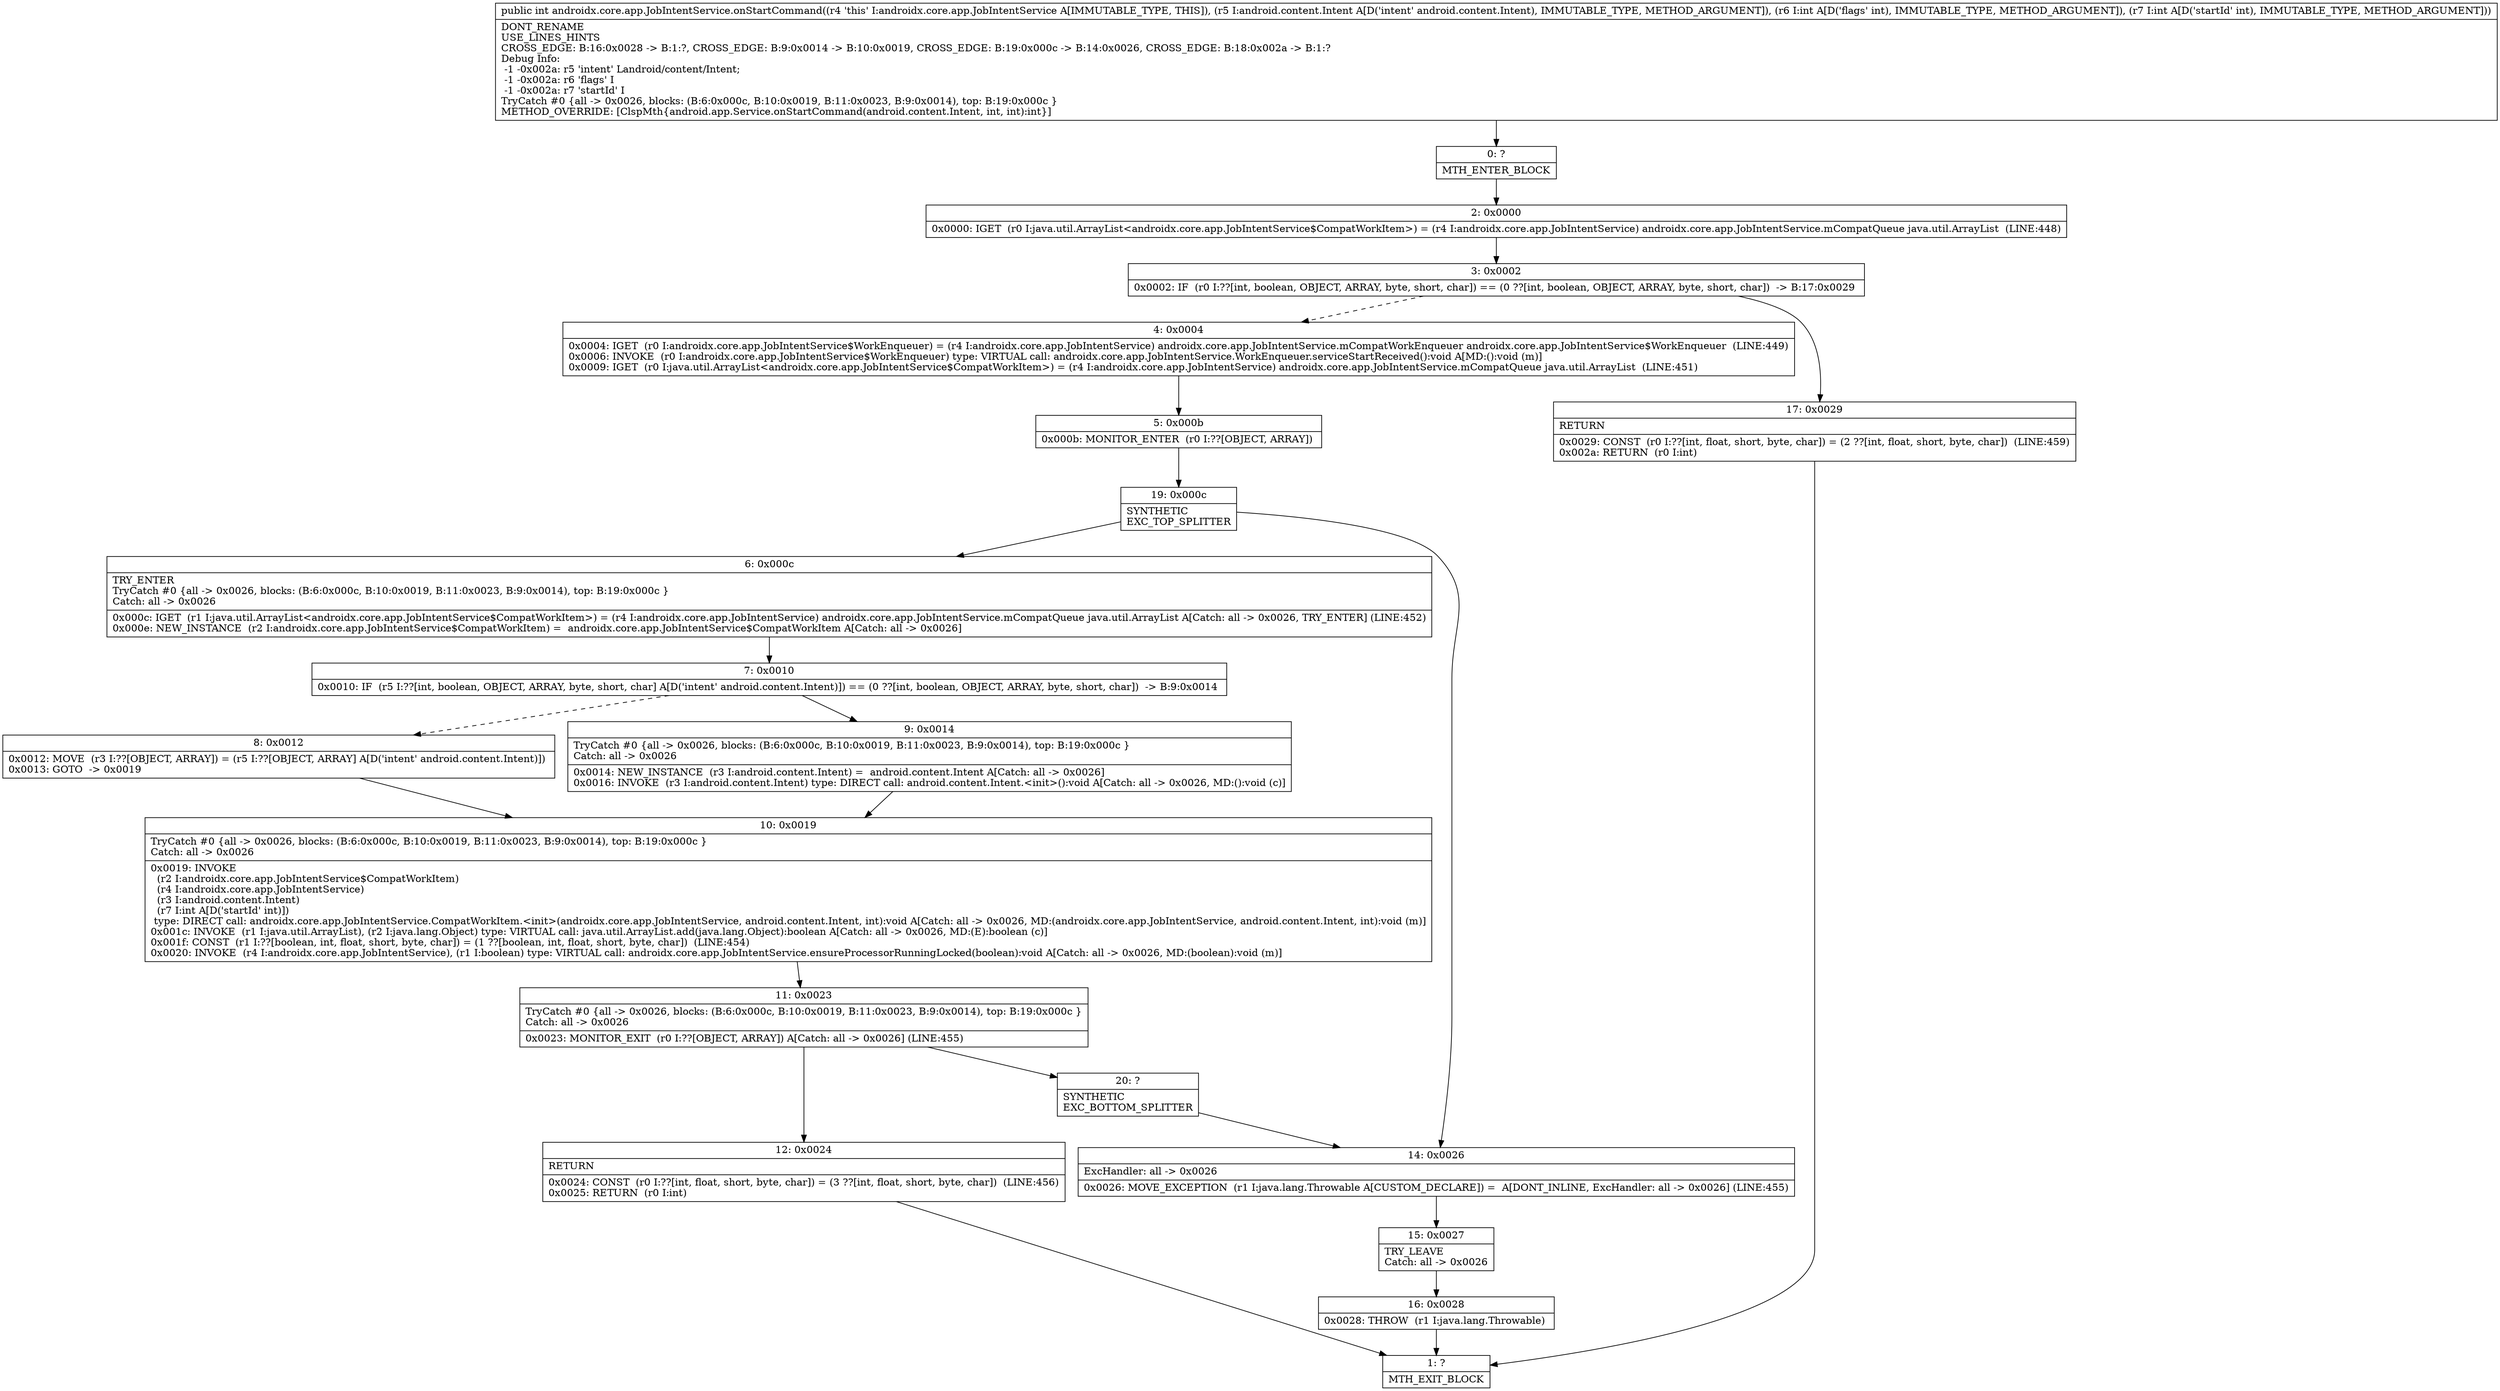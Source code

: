 digraph "CFG forandroidx.core.app.JobIntentService.onStartCommand(Landroid\/content\/Intent;II)I" {
Node_0 [shape=record,label="{0\:\ ?|MTH_ENTER_BLOCK\l}"];
Node_2 [shape=record,label="{2\:\ 0x0000|0x0000: IGET  (r0 I:java.util.ArrayList\<androidx.core.app.JobIntentService$CompatWorkItem\>) = (r4 I:androidx.core.app.JobIntentService) androidx.core.app.JobIntentService.mCompatQueue java.util.ArrayList  (LINE:448)\l}"];
Node_3 [shape=record,label="{3\:\ 0x0002|0x0002: IF  (r0 I:??[int, boolean, OBJECT, ARRAY, byte, short, char]) == (0 ??[int, boolean, OBJECT, ARRAY, byte, short, char])  \-\> B:17:0x0029 \l}"];
Node_4 [shape=record,label="{4\:\ 0x0004|0x0004: IGET  (r0 I:androidx.core.app.JobIntentService$WorkEnqueuer) = (r4 I:androidx.core.app.JobIntentService) androidx.core.app.JobIntentService.mCompatWorkEnqueuer androidx.core.app.JobIntentService$WorkEnqueuer  (LINE:449)\l0x0006: INVOKE  (r0 I:androidx.core.app.JobIntentService$WorkEnqueuer) type: VIRTUAL call: androidx.core.app.JobIntentService.WorkEnqueuer.serviceStartReceived():void A[MD:():void (m)]\l0x0009: IGET  (r0 I:java.util.ArrayList\<androidx.core.app.JobIntentService$CompatWorkItem\>) = (r4 I:androidx.core.app.JobIntentService) androidx.core.app.JobIntentService.mCompatQueue java.util.ArrayList  (LINE:451)\l}"];
Node_5 [shape=record,label="{5\:\ 0x000b|0x000b: MONITOR_ENTER  (r0 I:??[OBJECT, ARRAY]) \l}"];
Node_19 [shape=record,label="{19\:\ 0x000c|SYNTHETIC\lEXC_TOP_SPLITTER\l}"];
Node_6 [shape=record,label="{6\:\ 0x000c|TRY_ENTER\lTryCatch #0 \{all \-\> 0x0026, blocks: (B:6:0x000c, B:10:0x0019, B:11:0x0023, B:9:0x0014), top: B:19:0x000c \}\lCatch: all \-\> 0x0026\l|0x000c: IGET  (r1 I:java.util.ArrayList\<androidx.core.app.JobIntentService$CompatWorkItem\>) = (r4 I:androidx.core.app.JobIntentService) androidx.core.app.JobIntentService.mCompatQueue java.util.ArrayList A[Catch: all \-\> 0x0026, TRY_ENTER] (LINE:452)\l0x000e: NEW_INSTANCE  (r2 I:androidx.core.app.JobIntentService$CompatWorkItem) =  androidx.core.app.JobIntentService$CompatWorkItem A[Catch: all \-\> 0x0026]\l}"];
Node_7 [shape=record,label="{7\:\ 0x0010|0x0010: IF  (r5 I:??[int, boolean, OBJECT, ARRAY, byte, short, char] A[D('intent' android.content.Intent)]) == (0 ??[int, boolean, OBJECT, ARRAY, byte, short, char])  \-\> B:9:0x0014 \l}"];
Node_8 [shape=record,label="{8\:\ 0x0012|0x0012: MOVE  (r3 I:??[OBJECT, ARRAY]) = (r5 I:??[OBJECT, ARRAY] A[D('intent' android.content.Intent)]) \l0x0013: GOTO  \-\> 0x0019 \l}"];
Node_10 [shape=record,label="{10\:\ 0x0019|TryCatch #0 \{all \-\> 0x0026, blocks: (B:6:0x000c, B:10:0x0019, B:11:0x0023, B:9:0x0014), top: B:19:0x000c \}\lCatch: all \-\> 0x0026\l|0x0019: INVOKE  \l  (r2 I:androidx.core.app.JobIntentService$CompatWorkItem)\l  (r4 I:androidx.core.app.JobIntentService)\l  (r3 I:android.content.Intent)\l  (r7 I:int A[D('startId' int)])\l type: DIRECT call: androidx.core.app.JobIntentService.CompatWorkItem.\<init\>(androidx.core.app.JobIntentService, android.content.Intent, int):void A[Catch: all \-\> 0x0026, MD:(androidx.core.app.JobIntentService, android.content.Intent, int):void (m)]\l0x001c: INVOKE  (r1 I:java.util.ArrayList), (r2 I:java.lang.Object) type: VIRTUAL call: java.util.ArrayList.add(java.lang.Object):boolean A[Catch: all \-\> 0x0026, MD:(E):boolean (c)]\l0x001f: CONST  (r1 I:??[boolean, int, float, short, byte, char]) = (1 ??[boolean, int, float, short, byte, char])  (LINE:454)\l0x0020: INVOKE  (r4 I:androidx.core.app.JobIntentService), (r1 I:boolean) type: VIRTUAL call: androidx.core.app.JobIntentService.ensureProcessorRunningLocked(boolean):void A[Catch: all \-\> 0x0026, MD:(boolean):void (m)]\l}"];
Node_11 [shape=record,label="{11\:\ 0x0023|TryCatch #0 \{all \-\> 0x0026, blocks: (B:6:0x000c, B:10:0x0019, B:11:0x0023, B:9:0x0014), top: B:19:0x000c \}\lCatch: all \-\> 0x0026\l|0x0023: MONITOR_EXIT  (r0 I:??[OBJECT, ARRAY]) A[Catch: all \-\> 0x0026] (LINE:455)\l}"];
Node_12 [shape=record,label="{12\:\ 0x0024|RETURN\l|0x0024: CONST  (r0 I:??[int, float, short, byte, char]) = (3 ??[int, float, short, byte, char])  (LINE:456)\l0x0025: RETURN  (r0 I:int) \l}"];
Node_1 [shape=record,label="{1\:\ ?|MTH_EXIT_BLOCK\l}"];
Node_20 [shape=record,label="{20\:\ ?|SYNTHETIC\lEXC_BOTTOM_SPLITTER\l}"];
Node_9 [shape=record,label="{9\:\ 0x0014|TryCatch #0 \{all \-\> 0x0026, blocks: (B:6:0x000c, B:10:0x0019, B:11:0x0023, B:9:0x0014), top: B:19:0x000c \}\lCatch: all \-\> 0x0026\l|0x0014: NEW_INSTANCE  (r3 I:android.content.Intent) =  android.content.Intent A[Catch: all \-\> 0x0026]\l0x0016: INVOKE  (r3 I:android.content.Intent) type: DIRECT call: android.content.Intent.\<init\>():void A[Catch: all \-\> 0x0026, MD:():void (c)]\l}"];
Node_14 [shape=record,label="{14\:\ 0x0026|ExcHandler: all \-\> 0x0026\l|0x0026: MOVE_EXCEPTION  (r1 I:java.lang.Throwable A[CUSTOM_DECLARE]) =  A[DONT_INLINE, ExcHandler: all \-\> 0x0026] (LINE:455)\l}"];
Node_15 [shape=record,label="{15\:\ 0x0027|TRY_LEAVE\lCatch: all \-\> 0x0026\l}"];
Node_16 [shape=record,label="{16\:\ 0x0028|0x0028: THROW  (r1 I:java.lang.Throwable) \l}"];
Node_17 [shape=record,label="{17\:\ 0x0029|RETURN\l|0x0029: CONST  (r0 I:??[int, float, short, byte, char]) = (2 ??[int, float, short, byte, char])  (LINE:459)\l0x002a: RETURN  (r0 I:int) \l}"];
MethodNode[shape=record,label="{public int androidx.core.app.JobIntentService.onStartCommand((r4 'this' I:androidx.core.app.JobIntentService A[IMMUTABLE_TYPE, THIS]), (r5 I:android.content.Intent A[D('intent' android.content.Intent), IMMUTABLE_TYPE, METHOD_ARGUMENT]), (r6 I:int A[D('flags' int), IMMUTABLE_TYPE, METHOD_ARGUMENT]), (r7 I:int A[D('startId' int), IMMUTABLE_TYPE, METHOD_ARGUMENT]))  | DONT_RENAME\lUSE_LINES_HINTS\lCROSS_EDGE: B:16:0x0028 \-\> B:1:?, CROSS_EDGE: B:9:0x0014 \-\> B:10:0x0019, CROSS_EDGE: B:19:0x000c \-\> B:14:0x0026, CROSS_EDGE: B:18:0x002a \-\> B:1:?\lDebug Info:\l  \-1 \-0x002a: r5 'intent' Landroid\/content\/Intent;\l  \-1 \-0x002a: r6 'flags' I\l  \-1 \-0x002a: r7 'startId' I\lTryCatch #0 \{all \-\> 0x0026, blocks: (B:6:0x000c, B:10:0x0019, B:11:0x0023, B:9:0x0014), top: B:19:0x000c \}\lMETHOD_OVERRIDE: [ClspMth\{android.app.Service.onStartCommand(android.content.Intent, int, int):int\}]\l}"];
MethodNode -> Node_0;Node_0 -> Node_2;
Node_2 -> Node_3;
Node_3 -> Node_4[style=dashed];
Node_3 -> Node_17;
Node_4 -> Node_5;
Node_5 -> Node_19;
Node_19 -> Node_6;
Node_19 -> Node_14;
Node_6 -> Node_7;
Node_7 -> Node_8[style=dashed];
Node_7 -> Node_9;
Node_8 -> Node_10;
Node_10 -> Node_11;
Node_11 -> Node_12;
Node_11 -> Node_20;
Node_12 -> Node_1;
Node_20 -> Node_14;
Node_9 -> Node_10;
Node_14 -> Node_15;
Node_15 -> Node_16;
Node_16 -> Node_1;
Node_17 -> Node_1;
}

